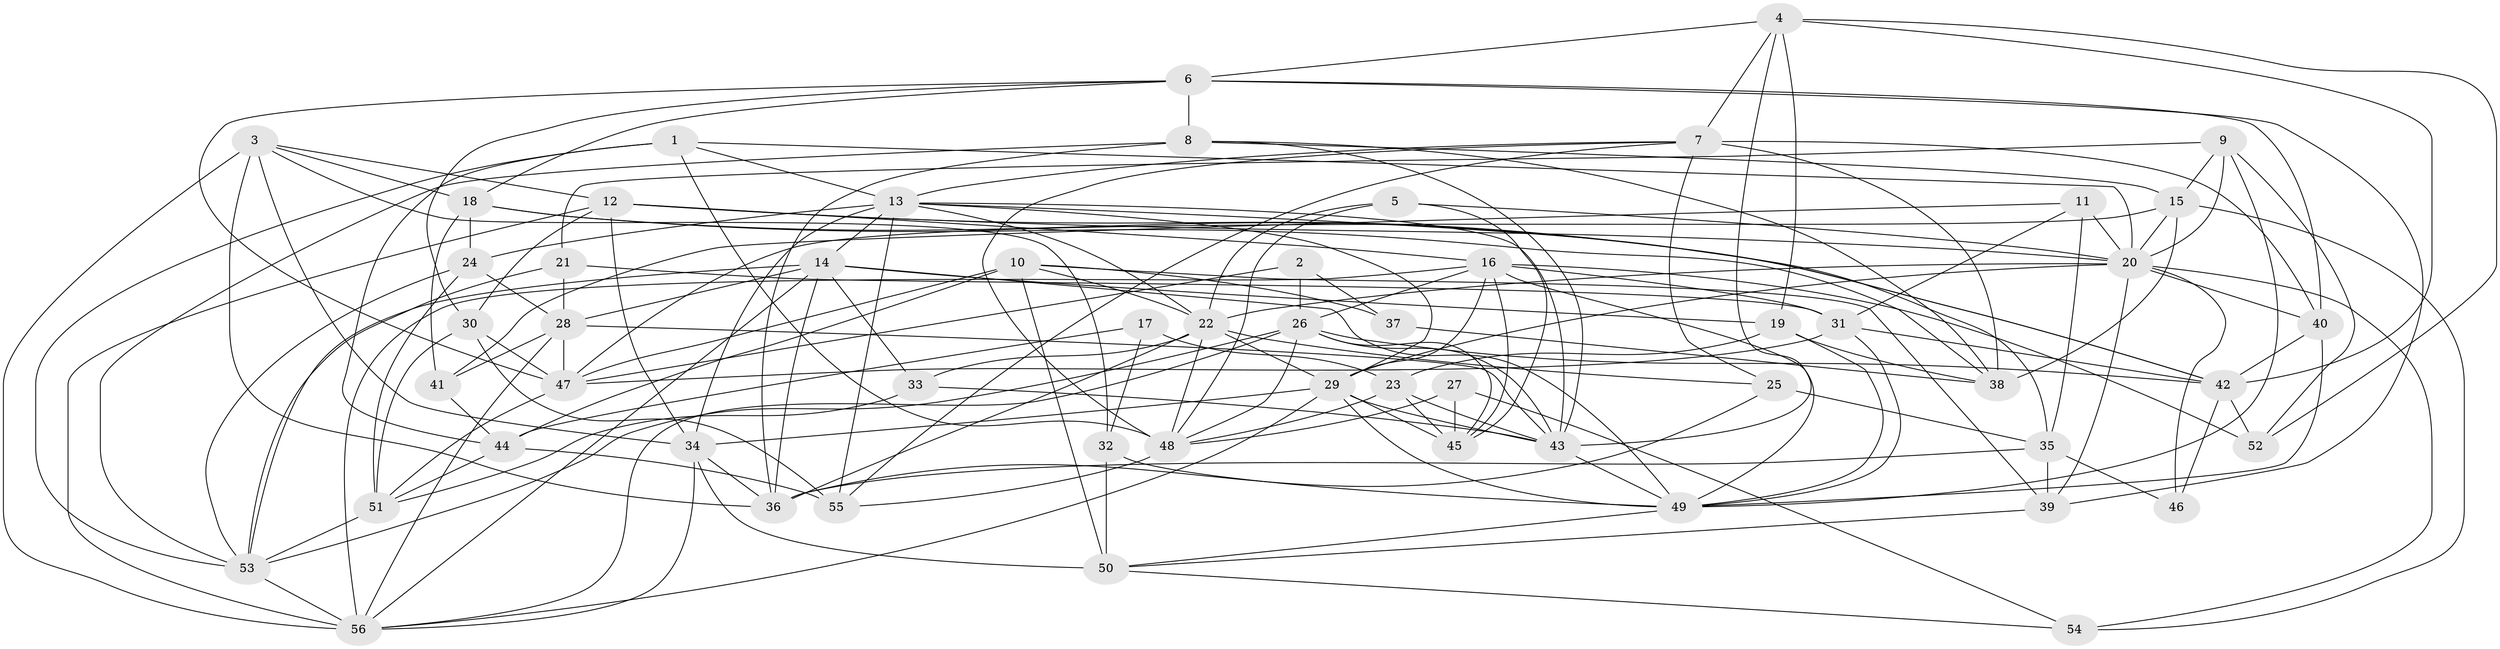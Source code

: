 // original degree distribution, {3: 0.3120567375886525, 4: 0.3191489361702128, 5: 0.16312056737588654, 6: 0.0851063829787234, 2: 0.07801418439716312, 7: 0.03546099290780142, 8: 0.0070921985815602835}
// Generated by graph-tools (version 1.1) at 2025/37/03/04/25 23:37:07]
// undirected, 56 vertices, 170 edges
graph export_dot {
  node [color=gray90,style=filled];
  1;
  2;
  3;
  4;
  5;
  6;
  7;
  8;
  9;
  10;
  11;
  12;
  13;
  14;
  15;
  16;
  17;
  18;
  19;
  20;
  21;
  22;
  23;
  24;
  25;
  26;
  27;
  28;
  29;
  30;
  31;
  32;
  33;
  34;
  35;
  36;
  37;
  38;
  39;
  40;
  41;
  42;
  43;
  44;
  45;
  46;
  47;
  48;
  49;
  50;
  51;
  52;
  53;
  54;
  55;
  56;
  1 -- 13 [weight=1.0];
  1 -- 20 [weight=1.0];
  1 -- 44 [weight=1.0];
  1 -- 48 [weight=1.0];
  1 -- 53 [weight=1.0];
  2 -- 26 [weight=1.0];
  2 -- 37 [weight=1.0];
  2 -- 47 [weight=1.0];
  3 -- 12 [weight=1.0];
  3 -- 18 [weight=2.0];
  3 -- 32 [weight=1.0];
  3 -- 34 [weight=1.0];
  3 -- 36 [weight=1.0];
  3 -- 56 [weight=1.0];
  4 -- 6 [weight=1.0];
  4 -- 7 [weight=1.0];
  4 -- 19 [weight=1.0];
  4 -- 42 [weight=1.0];
  4 -- 43 [weight=1.0];
  4 -- 52 [weight=1.0];
  5 -- 20 [weight=1.0];
  5 -- 22 [weight=1.0];
  5 -- 45 [weight=1.0];
  5 -- 48 [weight=1.0];
  6 -- 8 [weight=1.0];
  6 -- 18 [weight=1.0];
  6 -- 30 [weight=1.0];
  6 -- 39 [weight=1.0];
  6 -- 40 [weight=1.0];
  6 -- 47 [weight=1.0];
  7 -- 13 [weight=1.0];
  7 -- 25 [weight=1.0];
  7 -- 38 [weight=1.0];
  7 -- 40 [weight=1.0];
  7 -- 48 [weight=1.0];
  7 -- 55 [weight=1.0];
  8 -- 15 [weight=1.0];
  8 -- 36 [weight=1.0];
  8 -- 38 [weight=1.0];
  8 -- 43 [weight=1.0];
  8 -- 53 [weight=2.0];
  9 -- 15 [weight=1.0];
  9 -- 20 [weight=1.0];
  9 -- 21 [weight=1.0];
  9 -- 49 [weight=1.0];
  9 -- 52 [weight=1.0];
  10 -- 22 [weight=1.0];
  10 -- 37 [weight=1.0];
  10 -- 39 [weight=1.0];
  10 -- 44 [weight=1.0];
  10 -- 47 [weight=1.0];
  10 -- 50 [weight=1.0];
  11 -- 20 [weight=1.0];
  11 -- 31 [weight=1.0];
  11 -- 35 [weight=1.0];
  11 -- 41 [weight=1.0];
  12 -- 16 [weight=1.0];
  12 -- 20 [weight=1.0];
  12 -- 30 [weight=1.0];
  12 -- 34 [weight=1.0];
  12 -- 42 [weight=1.0];
  12 -- 56 [weight=1.0];
  13 -- 14 [weight=1.0];
  13 -- 22 [weight=2.0];
  13 -- 24 [weight=1.0];
  13 -- 29 [weight=1.0];
  13 -- 34 [weight=1.0];
  13 -- 35 [weight=1.0];
  13 -- 43 [weight=1.0];
  13 -- 55 [weight=2.0];
  14 -- 19 [weight=1.0];
  14 -- 28 [weight=1.0];
  14 -- 33 [weight=1.0];
  14 -- 36 [weight=1.0];
  14 -- 49 [weight=1.0];
  14 -- 53 [weight=1.0];
  14 -- 56 [weight=1.0];
  15 -- 20 [weight=1.0];
  15 -- 38 [weight=1.0];
  15 -- 47 [weight=1.0];
  15 -- 54 [weight=1.0];
  16 -- 26 [weight=1.0];
  16 -- 29 [weight=1.0];
  16 -- 31 [weight=1.0];
  16 -- 45 [weight=1.0];
  16 -- 49 [weight=1.0];
  16 -- 52 [weight=2.0];
  16 -- 56 [weight=2.0];
  17 -- 23 [weight=1.0];
  17 -- 32 [weight=1.0];
  17 -- 44 [weight=1.0];
  18 -- 24 [weight=1.0];
  18 -- 38 [weight=1.0];
  18 -- 41 [weight=1.0];
  18 -- 42 [weight=1.0];
  19 -- 23 [weight=1.0];
  19 -- 38 [weight=1.0];
  19 -- 49 [weight=1.0];
  20 -- 22 [weight=1.0];
  20 -- 29 [weight=2.0];
  20 -- 39 [weight=1.0];
  20 -- 40 [weight=1.0];
  20 -- 46 [weight=1.0];
  20 -- 54 [weight=1.0];
  21 -- 28 [weight=2.0];
  21 -- 31 [weight=2.0];
  21 -- 53 [weight=3.0];
  22 -- 25 [weight=1.0];
  22 -- 29 [weight=1.0];
  22 -- 33 [weight=1.0];
  22 -- 36 [weight=1.0];
  22 -- 48 [weight=1.0];
  23 -- 43 [weight=1.0];
  23 -- 45 [weight=1.0];
  23 -- 48 [weight=1.0];
  24 -- 28 [weight=2.0];
  24 -- 51 [weight=1.0];
  24 -- 53 [weight=1.0];
  25 -- 35 [weight=1.0];
  25 -- 36 [weight=2.0];
  26 -- 42 [weight=2.0];
  26 -- 43 [weight=1.0];
  26 -- 45 [weight=1.0];
  26 -- 48 [weight=1.0];
  26 -- 53 [weight=1.0];
  26 -- 56 [weight=1.0];
  27 -- 45 [weight=2.0];
  27 -- 48 [weight=1.0];
  27 -- 54 [weight=1.0];
  28 -- 41 [weight=1.0];
  28 -- 43 [weight=2.0];
  28 -- 47 [weight=2.0];
  28 -- 56 [weight=1.0];
  29 -- 34 [weight=1.0];
  29 -- 43 [weight=1.0];
  29 -- 45 [weight=2.0];
  29 -- 49 [weight=1.0];
  29 -- 56 [weight=1.0];
  30 -- 47 [weight=1.0];
  30 -- 51 [weight=2.0];
  30 -- 55 [weight=1.0];
  31 -- 42 [weight=2.0];
  31 -- 47 [weight=1.0];
  31 -- 49 [weight=1.0];
  32 -- 49 [weight=1.0];
  32 -- 50 [weight=2.0];
  33 -- 43 [weight=1.0];
  33 -- 51 [weight=1.0];
  34 -- 36 [weight=1.0];
  34 -- 50 [weight=1.0];
  34 -- 56 [weight=1.0];
  35 -- 36 [weight=1.0];
  35 -- 39 [weight=1.0];
  35 -- 46 [weight=1.0];
  37 -- 38 [weight=1.0];
  39 -- 50 [weight=1.0];
  40 -- 42 [weight=1.0];
  40 -- 49 [weight=1.0];
  41 -- 44 [weight=2.0];
  42 -- 46 [weight=1.0];
  42 -- 52 [weight=1.0];
  43 -- 49 [weight=1.0];
  44 -- 51 [weight=1.0];
  44 -- 55 [weight=1.0];
  47 -- 51 [weight=1.0];
  48 -- 55 [weight=1.0];
  49 -- 50 [weight=1.0];
  50 -- 54 [weight=1.0];
  51 -- 53 [weight=2.0];
  53 -- 56 [weight=1.0];
}
